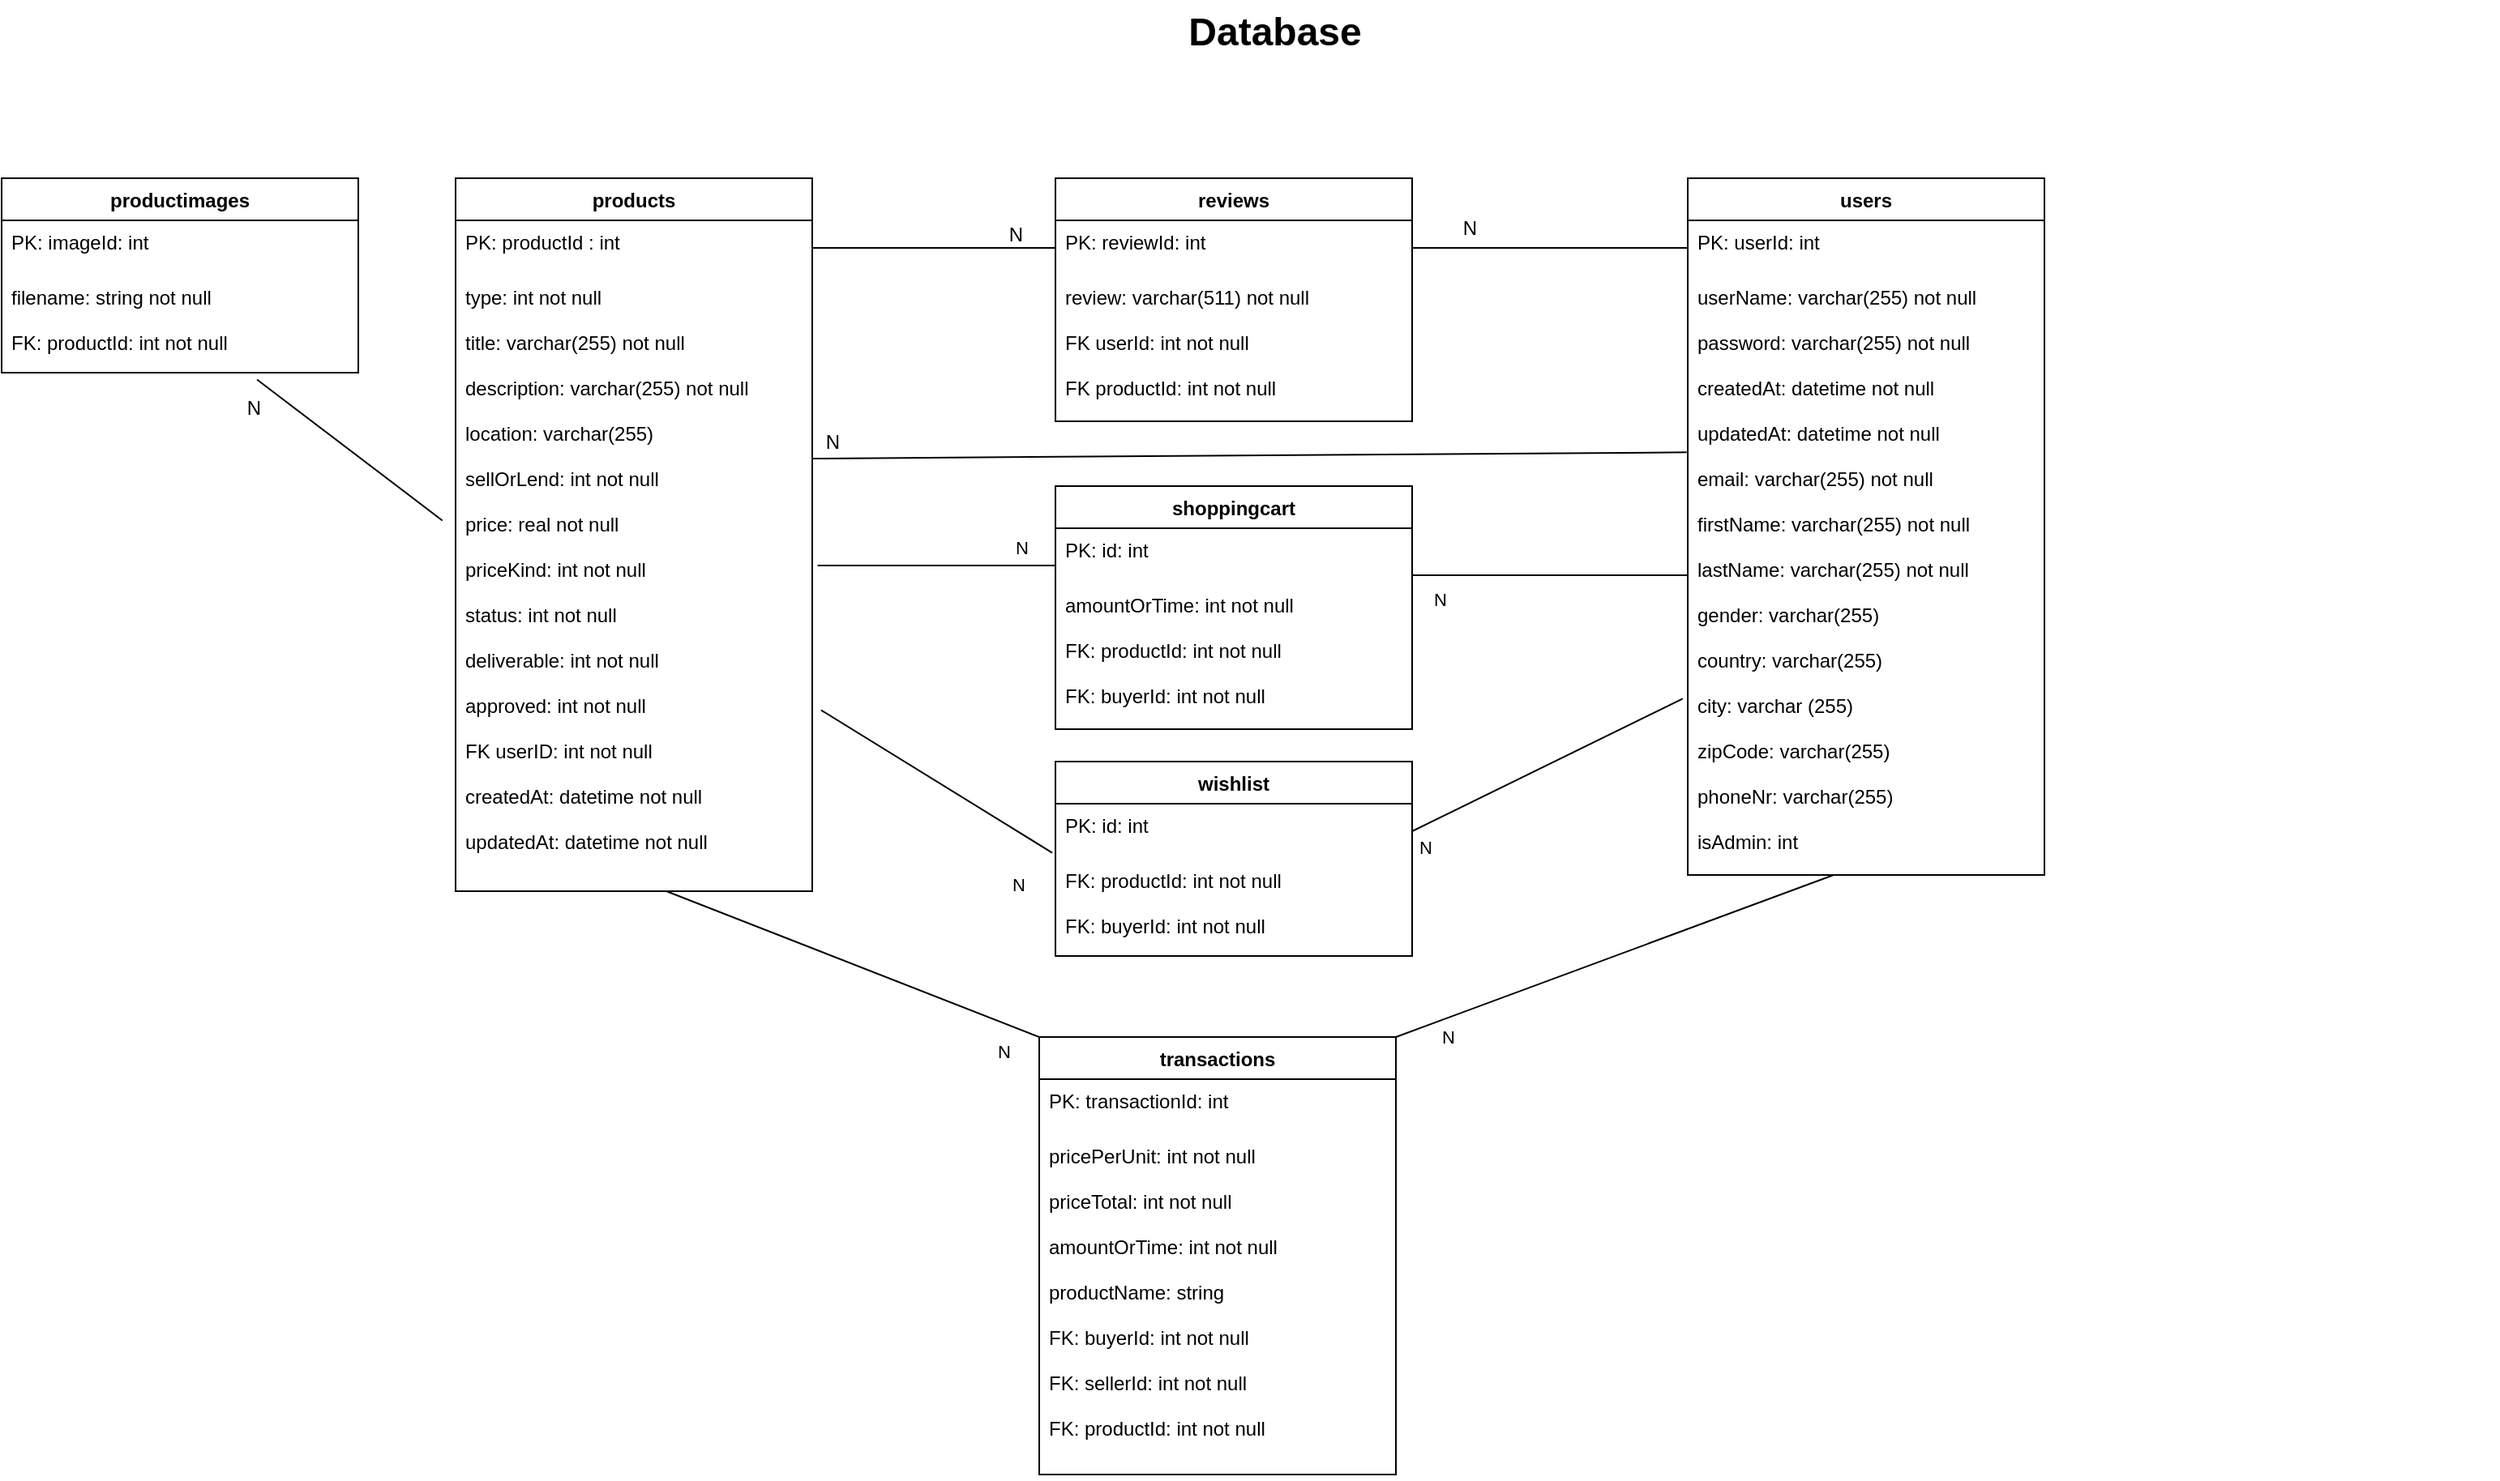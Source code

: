 <mxfile version="13.10.8" type="device"><diagram name="Page-1" id="929967ad-93f9-6ef4-fab6-5d389245f69c"><mxGraphModel dx="1634" dy="864" grid="1" gridSize="10" guides="1" tooltips="1" connect="1" arrows="1" fold="1" page="1" pageScale="1.5" pageWidth="1169" pageHeight="826" background="none" math="0" shadow="0"><root><mxCell id="0" style=";html=1;"/><mxCell id="1" style=";html=1;" parent="0"/><mxCell id="1672d66443f91eb5-23" value="Database" style="text;strokeColor=none;fillColor=none;html=1;fontSize=24;fontStyle=1;verticalAlign=middle;align=center;" parent="1" vertex="1"><mxGeometry x="140" y="20" width="1510" height="40" as="geometry"/></mxCell><mxCell id="buVIUgjPSkEEisubs7Mj-32" value="" style="endArrow=none;html=1;rounded=0;fontSize=12;exitX=-0.003;exitY=0.295;exitDx=0;exitDy=0;exitPerimeter=0;" parent="1" source="buVIUgjPSkEEisubs7Mj-3" edge="1"><mxGeometry relative="1" as="geometry"><mxPoint x="840" y="360" as="sourcePoint"/><mxPoint x="610" y="303" as="targetPoint"/></mxGeometry></mxCell><mxCell id="buVIUgjPSkEEisubs7Mj-33" value="N" style="resizable=0;html=1;align=right;verticalAlign=bottom;" parent="buVIUgjPSkEEisubs7Mj-32" connectable="0" vertex="1"><mxGeometry x="1" relative="1" as="geometry"><mxPoint x="17.32" y="-1.36" as="offset"/></mxGeometry></mxCell><mxCell id="buVIUgjPSkEEisubs7Mj-23" value="products" style="swimlane;fontStyle=1;childLayout=stackLayout;horizontal=1;startSize=26;fillColor=none;horizontalStack=0;resizeParent=1;resizeParentMax=0;resizeLast=0;collapsible=1;marginBottom=0;" parent="1" vertex="1"><mxGeometry x="390" y="130" width="220" height="440" as="geometry"><mxRectangle x="560" y="260" width="60" height="26" as="alternateBounds"/></mxGeometry></mxCell><mxCell id="buVIUgjPSkEEisubs7Mj-24" value="PK: productId : int" style="text;strokeColor=none;fillColor=none;align=left;verticalAlign=top;spacingLeft=4;spacingRight=4;overflow=hidden;rotatable=0;points=[[0,0.5],[1,0.5]];portConstraint=eastwest;" parent="buVIUgjPSkEEisubs7Mj-23" vertex="1"><mxGeometry y="26" width="220" height="34" as="geometry"/></mxCell><mxCell id="buVIUgjPSkEEisubs7Mj-25" value="type: int not null&#10;&#10;title: varchar(255) not null&#10;&#10;description: varchar(255) not null&#10;&#10;location: varchar(255)&#10;&#10;sellOrLend: int not null&#10;&#10;price: real not null&#10;&#10;priceKind: int not null&#10;&#10;status: int not null&#10;&#10;deliverable: int not null&#10;&#10;approved: int not null&#10;&#10;FK userID: int not null&#10;&#10;createdAt: datetime not null&#10;&#10;updatedAt: datetime not null&#10;" style="text;strokeColor=none;fillColor=none;align=left;verticalAlign=top;spacingLeft=4;spacingRight=4;overflow=hidden;rotatable=0;points=[[0,0.5],[1,0.5]];portConstraint=eastwest;spacingTop=0;fontSize=12;" parent="buVIUgjPSkEEisubs7Mj-23" vertex="1"><mxGeometry y="60" width="220" height="380" as="geometry"/></mxCell><mxCell id="buVIUgjPSkEEisubs7Mj-26" value="productimages" style="swimlane;fontStyle=1;childLayout=stackLayout;horizontal=1;startSize=26;fillColor=none;horizontalStack=0;resizeParent=1;resizeParentMax=0;resizeLast=0;collapsible=1;marginBottom=0;" parent="1" vertex="1"><mxGeometry x="110" y="130" width="220" height="120" as="geometry"><mxRectangle x="560" y="260" width="60" height="26" as="alternateBounds"/></mxGeometry></mxCell><mxCell id="buVIUgjPSkEEisubs7Mj-27" value="PK: imageId: int" style="text;strokeColor=none;fillColor=none;align=left;verticalAlign=top;spacingLeft=4;spacingRight=4;overflow=hidden;rotatable=0;points=[[0,0.5],[1,0.5]];portConstraint=eastwest;" parent="buVIUgjPSkEEisubs7Mj-26" vertex="1"><mxGeometry y="26" width="220" height="34" as="geometry"/></mxCell><mxCell id="buVIUgjPSkEEisubs7Mj-28" value="filename: string not null&#10;&#10;FK: productId: int not null" style="text;strokeColor=none;fillColor=none;align=left;verticalAlign=top;spacingLeft=4;spacingRight=4;overflow=hidden;rotatable=0;points=[[0,0.5],[1,0.5]];portConstraint=eastwest;spacingTop=0;fontSize=12;" parent="buVIUgjPSkEEisubs7Mj-26" vertex="1"><mxGeometry y="60" width="220" height="60" as="geometry"/></mxCell><mxCell id="buVIUgjPSkEEisubs7Mj-36" value="" style="endArrow=none;html=1;rounded=0;fontSize=12;exitX=-0.037;exitY=0.398;exitDx=0;exitDy=0;exitPerimeter=0;entryX=0.716;entryY=1.071;entryDx=0;entryDy=0;entryPerimeter=0;" parent="1" source="buVIUgjPSkEEisubs7Mj-25" target="buVIUgjPSkEEisubs7Mj-28" edge="1"><mxGeometry relative="1" as="geometry"><mxPoint x="1300" y="350" as="sourcePoint"/><mxPoint x="1460" y="350" as="targetPoint"/></mxGeometry></mxCell><mxCell id="buVIUgjPSkEEisubs7Mj-37" value="N" style="resizable=0;html=1;align=right;verticalAlign=bottom;" parent="buVIUgjPSkEEisubs7Mj-36" connectable="0" vertex="1"><mxGeometry x="1" relative="1" as="geometry"><mxPoint x="2.89" y="26.12" as="offset"/></mxGeometry></mxCell><mxCell id="buVIUgjPSkEEisubs7Mj-38" value="" style="endArrow=none;html=1;rounded=0;fontSize=12;entryX=0;entryY=0.5;entryDx=0;entryDy=0;exitX=1;exitY=0.5;exitDx=0;exitDy=0;" parent="1" source="buVIUgjPSkEEisubs7Mj-24" target="buVIUgjPSkEEisubs7Mj-30" edge="1"><mxGeometry relative="1" as="geometry"><mxPoint x="610" y="240" as="sourcePoint"/><mxPoint x="1460" y="360" as="targetPoint"/></mxGeometry></mxCell><mxCell id="buVIUgjPSkEEisubs7Mj-39" value="N" style="resizable=0;html=1;align=right;verticalAlign=bottom;" parent="buVIUgjPSkEEisubs7Mj-38" connectable="0" vertex="1"><mxGeometry x="1" relative="1" as="geometry"><mxPoint x="-19.78" y="0.29" as="offset"/></mxGeometry></mxCell><mxCell id="buVIUgjPSkEEisubs7Mj-1" value="users" style="swimlane;fontStyle=1;childLayout=stackLayout;horizontal=1;startSize=26;fillColor=none;horizontalStack=0;resizeParent=1;resizeParentMax=0;resizeLast=0;collapsible=1;marginBottom=0;" parent="1" vertex="1"><mxGeometry x="1150" y="130" width="220" height="430" as="geometry"><mxRectangle x="560" y="260" width="60" height="26" as="alternateBounds"/></mxGeometry></mxCell><mxCell id="buVIUgjPSkEEisubs7Mj-2" value="PK: userId: int" style="text;strokeColor=none;fillColor=none;align=left;verticalAlign=top;spacingLeft=4;spacingRight=4;overflow=hidden;rotatable=0;points=[[0,0.5],[1,0.5]];portConstraint=eastwest;" parent="buVIUgjPSkEEisubs7Mj-1" vertex="1"><mxGeometry y="26" width="220" height="34" as="geometry"/></mxCell><mxCell id="buVIUgjPSkEEisubs7Mj-3" value="userName: varchar(255) not null&#10;&#10;password: varchar(255) not null&#10;&#10;createdAt: datetime not null&#10;&#10;updatedAt: datetime not null&#10;&#10;email: varchar(255) not null&#10;&#10;firstName: varchar(255) not null&#10;&#10;lastName: varchar(255) not null&#10;&#10;gender: varchar(255)&#10;&#10;country: varchar(255)&#10;&#10;city: varchar (255)&#10;&#10;zipCode: varchar(255)&#10;&#10;phoneNr: varchar(255)&#10;&#10;isAdmin: int" style="text;strokeColor=none;fillColor=none;align=left;verticalAlign=top;spacingLeft=4;spacingRight=4;overflow=hidden;rotatable=0;points=[[0,0.5],[1,0.5]];portConstraint=eastwest;spacingTop=0;fontSize=12;" parent="buVIUgjPSkEEisubs7Mj-1" vertex="1"><mxGeometry y="60" width="220" height="370" as="geometry"/></mxCell><mxCell id="iIyXtDPhiL26cRNw8gfx-2" value="" style="endArrow=none;html=1;rounded=0;fontSize=12;exitX=0;exitY=0.5;exitDx=0;exitDy=0;entryX=1;entryY=0.5;entryDx=0;entryDy=0;" parent="1" source="buVIUgjPSkEEisubs7Mj-2" target="buVIUgjPSkEEisubs7Mj-30" edge="1"><mxGeometry relative="1" as="geometry"><mxPoint x="1270" y="440" as="sourcePoint"/><mxPoint x="1050" y="190" as="targetPoint"/><Array as="points"/></mxGeometry></mxCell><mxCell id="iIyXtDPhiL26cRNw8gfx-3" value="N" style="resizable=0;html=1;align=right;verticalAlign=bottom;" parent="iIyXtDPhiL26cRNw8gfx-2" connectable="0" vertex="1"><mxGeometry x="1" relative="1" as="geometry"><mxPoint x="40.82" y="-3.89" as="offset"/></mxGeometry></mxCell><mxCell id="buVIUgjPSkEEisubs7Mj-29" value="reviews" style="swimlane;fontStyle=1;childLayout=stackLayout;horizontal=1;startSize=26;fillColor=none;horizontalStack=0;resizeParent=1;resizeParentMax=0;resizeLast=0;collapsible=1;marginBottom=0;" parent="1" vertex="1"><mxGeometry x="760" y="130" width="220" height="150" as="geometry"><mxRectangle x="560" y="260" width="60" height="26" as="alternateBounds"/></mxGeometry></mxCell><mxCell id="buVIUgjPSkEEisubs7Mj-30" value="PK: reviewId: int" style="text;strokeColor=none;fillColor=none;align=left;verticalAlign=top;spacingLeft=4;spacingRight=4;overflow=hidden;rotatable=0;points=[[0,0.5],[1,0.5]];portConstraint=eastwest;" parent="buVIUgjPSkEEisubs7Mj-29" vertex="1"><mxGeometry y="26" width="220" height="34" as="geometry"/></mxCell><mxCell id="buVIUgjPSkEEisubs7Mj-31" value="review: varchar(511) not null&#10;&#10;FK userId: int not null&#10;&#10;FK productId: int not null" style="text;strokeColor=none;fillColor=none;align=left;verticalAlign=top;spacingLeft=4;spacingRight=4;overflow=hidden;rotatable=0;points=[[0,0.5],[1,0.5]];portConstraint=eastwest;spacingTop=0;fontSize=12;" parent="buVIUgjPSkEEisubs7Mj-29" vertex="1"><mxGeometry y="60" width="220" height="90" as="geometry"/></mxCell><mxCell id="ntSOQZGCHzA2fLM9BuFl-4" style="rounded=0;orthogonalLoop=1;jettySize=auto;html=1;endArrow=none;endFill=0;exitX=1;exitY=0;exitDx=0;exitDy=0;" edge="1" parent="1" source="ntSOQZGCHzA2fLM9BuFl-1"><mxGeometry relative="1" as="geometry"><mxPoint x="1010" y="670" as="sourcePoint"/><mxPoint x="1240" y="560" as="targetPoint"/></mxGeometry></mxCell><mxCell id="ntSOQZGCHzA2fLM9BuFl-8" value="N" style="edgeLabel;html=1;align=center;verticalAlign=middle;resizable=0;points=[];" vertex="1" connectable="0" parent="ntSOQZGCHzA2fLM9BuFl-4"><mxGeometry x="-0.663" y="1" relative="1" as="geometry"><mxPoint x="-13.43" y="17.1" as="offset"/></mxGeometry></mxCell><mxCell id="ntSOQZGCHzA2fLM9BuFl-1" value="transactions" style="swimlane;fontStyle=1;childLayout=stackLayout;horizontal=1;startSize=26;fillColor=none;horizontalStack=0;resizeParent=1;resizeParentMax=0;resizeLast=0;collapsible=1;marginBottom=0;" vertex="1" parent="1"><mxGeometry x="750" y="660" width="220" height="270" as="geometry"><mxRectangle x="560" y="260" width="60" height="26" as="alternateBounds"/></mxGeometry></mxCell><mxCell id="ntSOQZGCHzA2fLM9BuFl-2" value="PK: transactionId: int" style="text;strokeColor=none;fillColor=none;align=left;verticalAlign=top;spacingLeft=4;spacingRight=4;overflow=hidden;rotatable=0;points=[[0,0.5],[1,0.5]];portConstraint=eastwest;" vertex="1" parent="ntSOQZGCHzA2fLM9BuFl-1"><mxGeometry y="26" width="220" height="34" as="geometry"/></mxCell><mxCell id="ntSOQZGCHzA2fLM9BuFl-3" value="pricePerUnit: int not null&#10;&#10;priceTotal: int not null&#10;&#10;amountOrTime: int not null&#10;&#10;productName: string&#10;&#10;FK: buyerId: int not null&#10;&#10;FK: sellerId: int not null&#10;&#10;FK: productId: int not null" style="text;strokeColor=none;fillColor=none;align=left;verticalAlign=top;spacingLeft=4;spacingRight=4;overflow=hidden;rotatable=0;points=[[0,0.5],[1,0.5]];portConstraint=eastwest;spacingTop=0;fontSize=12;" vertex="1" parent="ntSOQZGCHzA2fLM9BuFl-1"><mxGeometry y="60" width="220" height="210" as="geometry"/></mxCell><mxCell id="ntSOQZGCHzA2fLM9BuFl-5" style="rounded=0;orthogonalLoop=1;jettySize=auto;html=1;exitX=0;exitY=0;exitDx=0;exitDy=0;endArrow=none;endFill=0;" edge="1" parent="1" source="ntSOQZGCHzA2fLM9BuFl-1"><mxGeometry relative="1" as="geometry"><mxPoint x="520" y="570" as="targetPoint"/></mxGeometry></mxCell><mxCell id="ntSOQZGCHzA2fLM9BuFl-9" value="N" style="edgeLabel;html=1;align=center;verticalAlign=middle;resizable=0;points=[];" vertex="1" connectable="0" parent="ntSOQZGCHzA2fLM9BuFl-5"><mxGeometry x="-0.465" y="-1" relative="1" as="geometry"><mxPoint x="38.76" y="33.65" as="offset"/></mxGeometry></mxCell><mxCell id="ntSOQZGCHzA2fLM9BuFl-10" value="shoppingcart" style="swimlane;fontStyle=1;childLayout=stackLayout;horizontal=1;startSize=26;fillColor=none;horizontalStack=0;resizeParent=1;resizeParentMax=0;resizeLast=0;collapsible=1;marginBottom=0;" vertex="1" parent="1"><mxGeometry x="760" y="320" width="220" height="150" as="geometry"><mxRectangle x="560" y="260" width="60" height="26" as="alternateBounds"/></mxGeometry></mxCell><mxCell id="ntSOQZGCHzA2fLM9BuFl-11" value="PK: id: int" style="text;strokeColor=none;fillColor=none;align=left;verticalAlign=top;spacingLeft=4;spacingRight=4;overflow=hidden;rotatable=0;points=[[0,0.5],[1,0.5]];portConstraint=eastwest;" vertex="1" parent="ntSOQZGCHzA2fLM9BuFl-10"><mxGeometry y="26" width="220" height="34" as="geometry"/></mxCell><mxCell id="ntSOQZGCHzA2fLM9BuFl-12" value="amountOrTime: int not null&#10;&#10;FK: productId: int not null&#10;&#10;FK: buyerId: int not null" style="text;strokeColor=none;fillColor=none;align=left;verticalAlign=top;spacingLeft=4;spacingRight=4;overflow=hidden;rotatable=0;points=[[0,0.5],[1,0.5]];portConstraint=eastwest;spacingTop=0;fontSize=12;" vertex="1" parent="ntSOQZGCHzA2fLM9BuFl-10"><mxGeometry y="60" width="220" height="90" as="geometry"/></mxCell><mxCell id="ntSOQZGCHzA2fLM9BuFl-13" style="edgeStyle=none;rounded=0;orthogonalLoop=1;jettySize=auto;html=1;entryX=0;entryY=0.5;entryDx=0;entryDy=0;endArrow=none;endFill=0;" edge="1" parent="1" target="buVIUgjPSkEEisubs7Mj-3"><mxGeometry relative="1" as="geometry"><mxPoint x="980" y="375" as="sourcePoint"/></mxGeometry></mxCell><mxCell id="ntSOQZGCHzA2fLM9BuFl-15" value="N" style="edgeLabel;html=1;align=center;verticalAlign=middle;resizable=0;points=[];" vertex="1" connectable="0" parent="ntSOQZGCHzA2fLM9BuFl-13"><mxGeometry x="-0.258" relative="1" as="geometry"><mxPoint x="-46" y="15" as="offset"/></mxGeometry></mxCell><mxCell id="ntSOQZGCHzA2fLM9BuFl-14" style="edgeStyle=none;rounded=0;orthogonalLoop=1;jettySize=auto;html=1;entryX=1.015;entryY=0.471;entryDx=0;entryDy=0;endArrow=none;endFill=0;entryPerimeter=0;" edge="1" parent="1" target="buVIUgjPSkEEisubs7Mj-25"><mxGeometry relative="1" as="geometry"><mxPoint x="760" y="369" as="sourcePoint"/></mxGeometry></mxCell><mxCell id="ntSOQZGCHzA2fLM9BuFl-16" value="N" style="edgeLabel;html=1;align=center;verticalAlign=middle;resizable=0;points=[];" vertex="1" connectable="0" parent="ntSOQZGCHzA2fLM9BuFl-14"><mxGeometry x="-0.53" y="-1" relative="1" as="geometry"><mxPoint x="12.82" y="-10.39" as="offset"/></mxGeometry></mxCell><mxCell id="ntSOQZGCHzA2fLM9BuFl-17" value="wishlist" style="swimlane;fontStyle=1;childLayout=stackLayout;horizontal=1;startSize=26;fillColor=none;horizontalStack=0;resizeParent=1;resizeParentMax=0;resizeLast=0;collapsible=1;marginBottom=0;" vertex="1" parent="1"><mxGeometry x="760" y="490" width="220" height="120" as="geometry"><mxRectangle x="560" y="260" width="60" height="26" as="alternateBounds"/></mxGeometry></mxCell><mxCell id="ntSOQZGCHzA2fLM9BuFl-18" value="PK: id: int" style="text;strokeColor=none;fillColor=none;align=left;verticalAlign=top;spacingLeft=4;spacingRight=4;overflow=hidden;rotatable=0;points=[[0,0.5],[1,0.5]];portConstraint=eastwest;" vertex="1" parent="ntSOQZGCHzA2fLM9BuFl-17"><mxGeometry y="26" width="220" height="34" as="geometry"/></mxCell><mxCell id="ntSOQZGCHzA2fLM9BuFl-19" value="FK: productId: int not null&#10;&#10;FK: buyerId: int not null" style="text;strokeColor=none;fillColor=none;align=left;verticalAlign=top;spacingLeft=4;spacingRight=4;overflow=hidden;rotatable=0;points=[[0,0.5],[1,0.5]];portConstraint=eastwest;spacingTop=0;fontSize=12;" vertex="1" parent="ntSOQZGCHzA2fLM9BuFl-17"><mxGeometry y="60" width="220" height="60" as="geometry"/></mxCell><mxCell id="ntSOQZGCHzA2fLM9BuFl-20" style="edgeStyle=none;rounded=0;orthogonalLoop=1;jettySize=auto;html=1;entryX=-0.014;entryY=0.706;entryDx=0;entryDy=0;entryPerimeter=0;endArrow=none;endFill=0;exitX=1;exitY=0.5;exitDx=0;exitDy=0;" edge="1" parent="1" source="ntSOQZGCHzA2fLM9BuFl-18" target="buVIUgjPSkEEisubs7Mj-3"><mxGeometry relative="1" as="geometry"/></mxCell><mxCell id="ntSOQZGCHzA2fLM9BuFl-23" value="N" style="edgeLabel;html=1;align=center;verticalAlign=middle;resizable=0;points=[];" vertex="1" connectable="0" parent="ntSOQZGCHzA2fLM9BuFl-20"><mxGeometry x="-0.407" relative="1" as="geometry"><mxPoint x="-41.78" y="33.86" as="offset"/></mxGeometry></mxCell><mxCell id="ntSOQZGCHzA2fLM9BuFl-21" style="edgeStyle=none;rounded=0;orthogonalLoop=1;jettySize=auto;html=1;entryX=1.025;entryY=0.706;entryDx=0;entryDy=0;entryPerimeter=0;endArrow=none;endFill=0;exitX=-0.009;exitY=-0.062;exitDx=0;exitDy=0;exitPerimeter=0;" edge="1" parent="1" source="ntSOQZGCHzA2fLM9BuFl-19" target="buVIUgjPSkEEisubs7Mj-25"><mxGeometry relative="1" as="geometry"/></mxCell><mxCell id="ntSOQZGCHzA2fLM9BuFl-22" value="N" style="edgeLabel;html=1;align=center;verticalAlign=middle;resizable=0;points=[];" vertex="1" connectable="0" parent="ntSOQZGCHzA2fLM9BuFl-21"><mxGeometry x="-0.248" y="-1" relative="1" as="geometry"><mxPoint x="31.63" y="53.07" as="offset"/></mxGeometry></mxCell></root></mxGraphModel></diagram></mxfile>